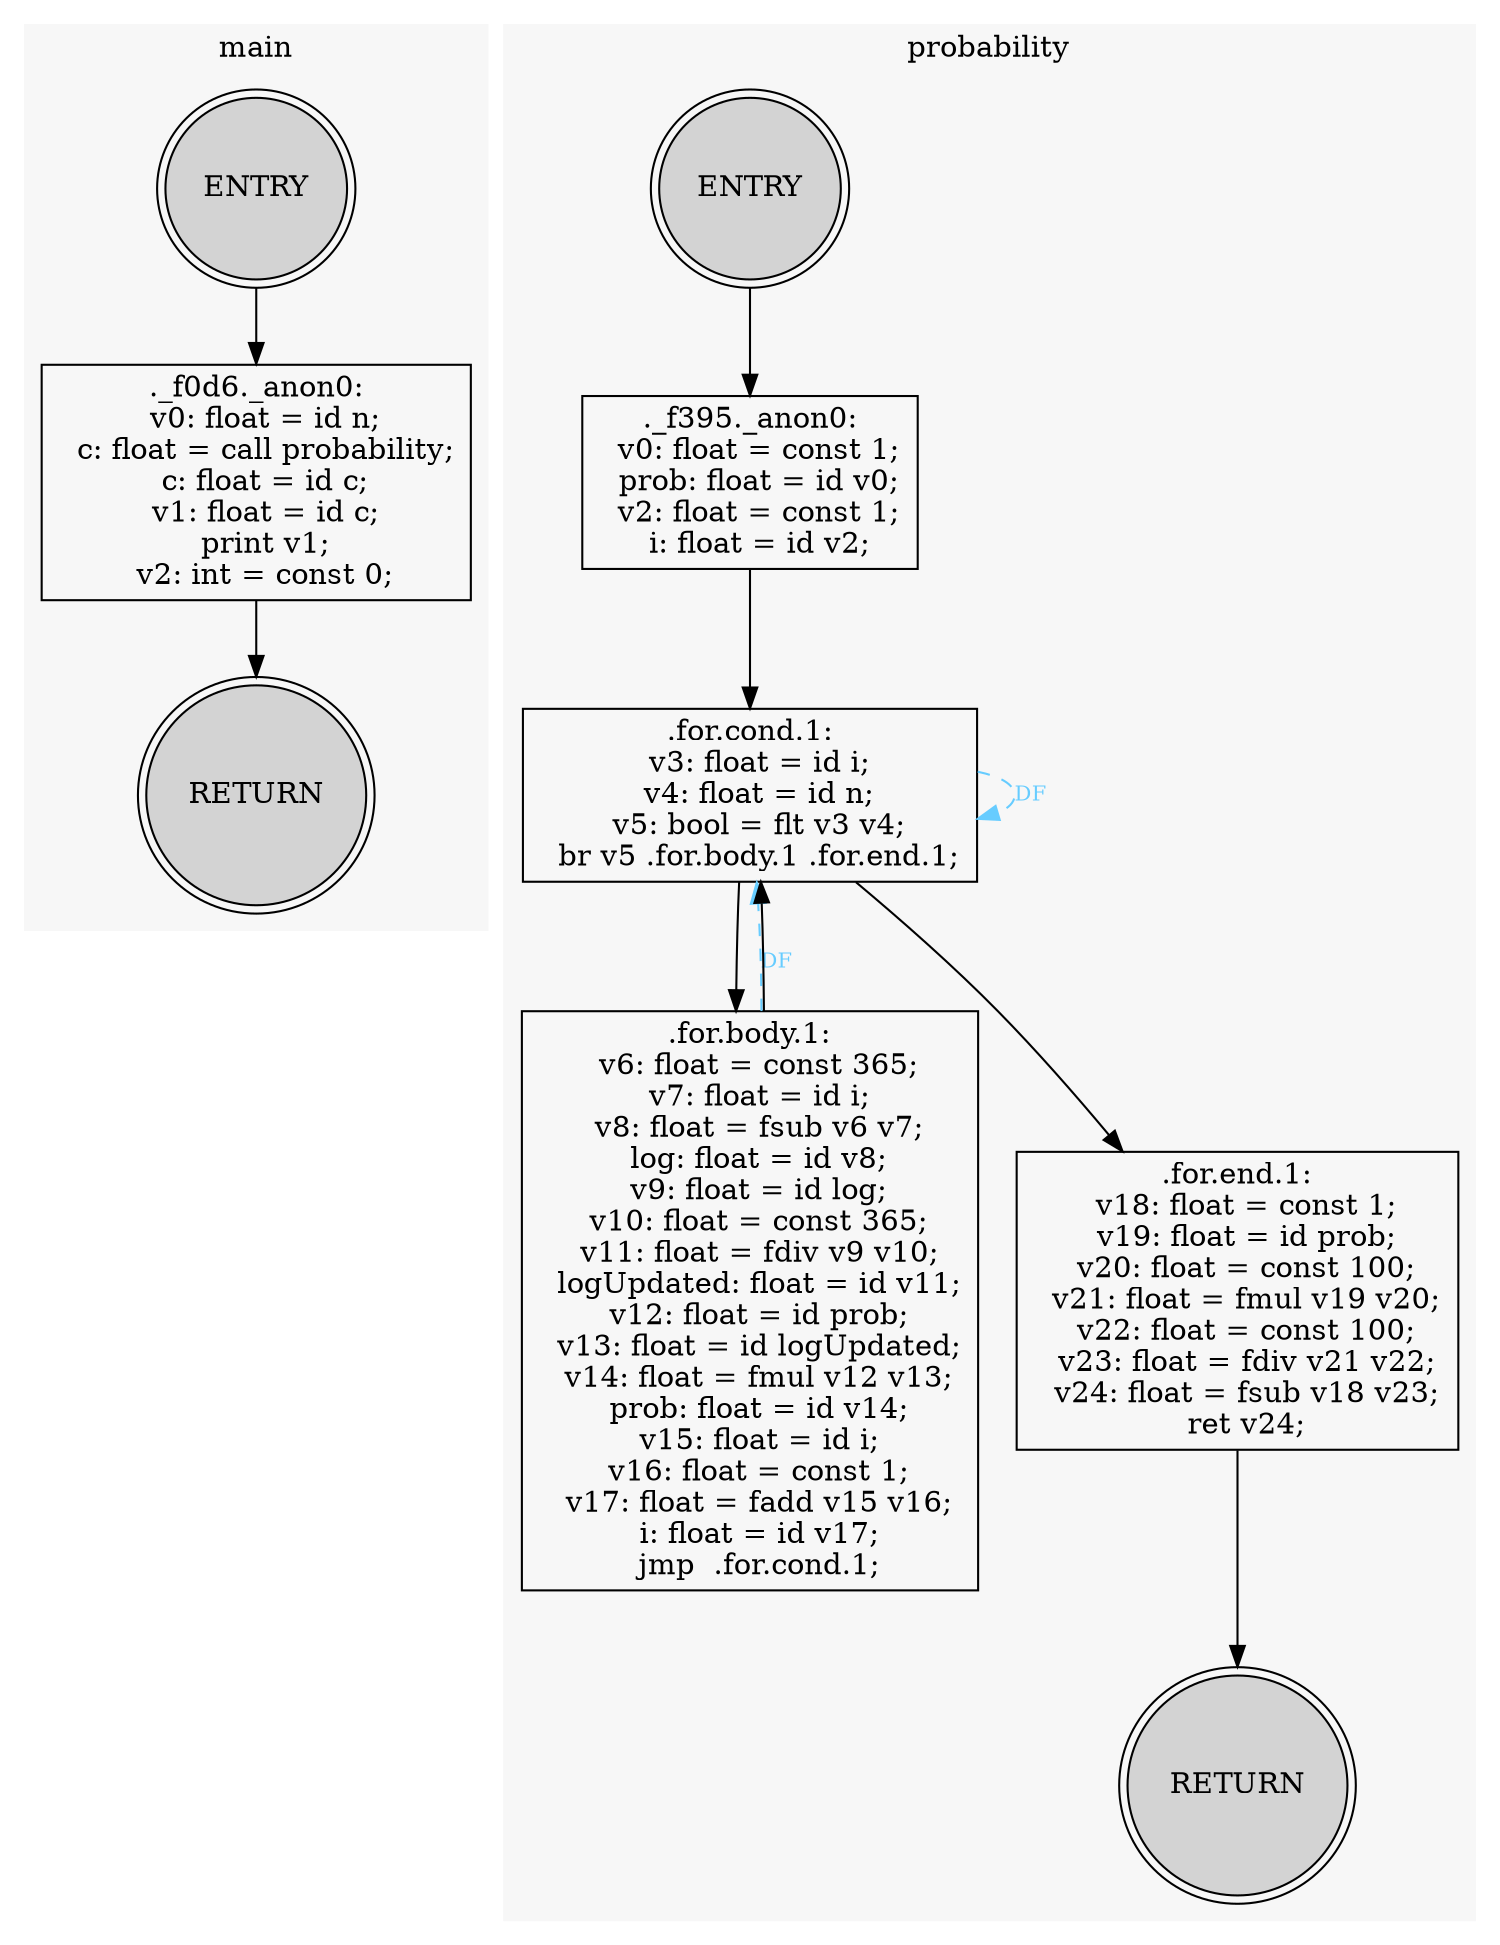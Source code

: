 // Control Flow Graph
digraph CFG {
	subgraph cluster_main {
		label=main
		color="#f7f7f7"
		style=filled
		rankdir=TB
		FUNC_main_NODE_ENTRY [label=ENTRY fillcolor=lightgray shape=doublecircle style=filled]
		FUNC_main_NODE_ENTRY -> "FUNC_main_NODE__f0d6._anon0"
		"FUNC_main_NODE__f0d6._anon0" [label="._f0d6._anon0:
  v0: float = id n;
  c: float = call probability;
  c: float = id c;
  v1: float = id c;
  print v1;
  v2: int = const 0;" shape=box]
		"FUNC_main_NODE__f0d6._anon0" -> FUNC_main_NODE_RETURN
		FUNC_main_NODE_RETURN [label=RETURN fillcolor=lightgray shape=doublecircle style=filled]
	}
	subgraph cluster_probability {
		label=probability
		color="#f7f7f7"
		style=filled
		rankdir=TB
		FUNC_probability_NODE_ENTRY [label=ENTRY fillcolor=lightgray shape=doublecircle style=filled]
		FUNC_probability_NODE_ENTRY -> "FUNC_probability_NODE__f395._anon0"
		"FUNC_probability_NODE__f395._anon0" [label="._f395._anon0:
  v0: float = const 1;
  prob: float = id v0;
  v2: float = const 1;
  i: float = id v2;" shape=box]
		"FUNC_probability_NODE__f395._anon0" -> "FUNC_probability_NODE_for.cond.1"
		"FUNC_probability_NODE_for.cond.1" [label=".for.cond.1:
  v3: float = id i;
  v4: float = id n;
  v5: bool = flt v3 v4;
  br v5 .for.body.1 .for.end.1;" shape=box]
		"FUNC_probability_NODE_for.cond.1" -> "FUNC_probability_NODE_for.cond.1" [label=DF color="#66ccff" constraint=false fontcolor="#66ccff" fontsize=10 style=dashed]
		"FUNC_probability_NODE_for.cond.1" -> "FUNC_probability_NODE_for.body.1"
		"FUNC_probability_NODE_for.cond.1" -> "FUNC_probability_NODE_for.end.1"
		"FUNC_probability_NODE_for.body.1" [label=".for.body.1:
  v6: float = const 365;
  v7: float = id i;
  v8: float = fsub v6 v7;
  log: float = id v8;
  v9: float = id log;
  v10: float = const 365;
  v11: float = fdiv v9 v10;
  logUpdated: float = id v11;
  v12: float = id prob;
  v13: float = id logUpdated;
  v14: float = fmul v12 v13;
  prob: float = id v14;
  v15: float = id i;
  v16: float = const 1;
  v17: float = fadd v15 v16;
  i: float = id v17;
  jmp  .for.cond.1;" shape=box]
		"FUNC_probability_NODE_for.body.1" -> "FUNC_probability_NODE_for.cond.1" [label=DF color="#66ccff" constraint=false fontcolor="#66ccff" fontsize=10 style=dashed]
		"FUNC_probability_NODE_for.body.1" -> "FUNC_probability_NODE_for.cond.1"
		"FUNC_probability_NODE_for.end.1" [label=".for.end.1:
  v18: float = const 1;
  v19: float = id prob;
  v20: float = const 100;
  v21: float = fmul v19 v20;
  v22: float = const 100;
  v23: float = fdiv v21 v22;
  v24: float = fsub v18 v23;
  ret v24;" shape=box]
		"FUNC_probability_NODE_for.end.1" -> FUNC_probability_NODE_RETURN
		FUNC_probability_NODE_RETURN [label=RETURN fillcolor=lightgray shape=doublecircle style=filled]
	}
}
